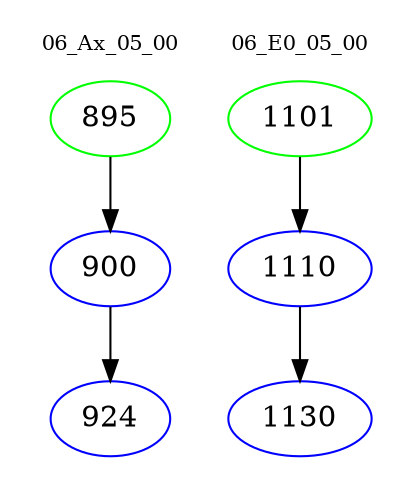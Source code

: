 digraph{
subgraph cluster_0 {
color = white
label = "06_Ax_05_00";
fontsize=10;
T0_895 [label="895", color="green"]
T0_895 -> T0_900 [color="black"]
T0_900 [label="900", color="blue"]
T0_900 -> T0_924 [color="black"]
T0_924 [label="924", color="blue"]
}
subgraph cluster_1 {
color = white
label = "06_E0_05_00";
fontsize=10;
T1_1101 [label="1101", color="green"]
T1_1101 -> T1_1110 [color="black"]
T1_1110 [label="1110", color="blue"]
T1_1110 -> T1_1130 [color="black"]
T1_1130 [label="1130", color="blue"]
}
}
